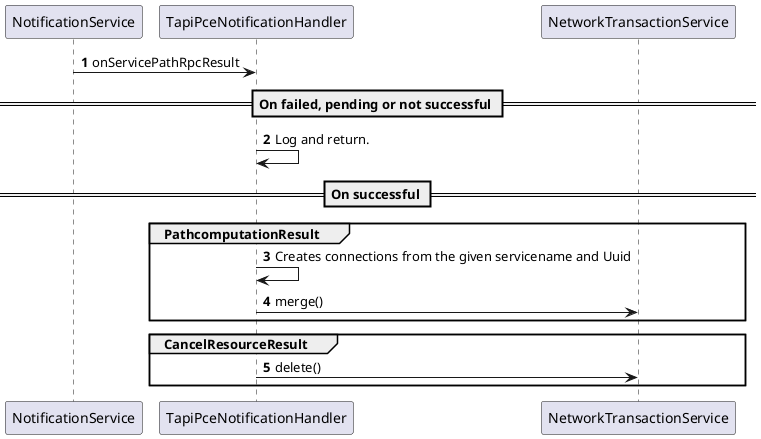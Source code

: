 @startuml
'https://plantuml.com/sequence-diagram

autonumber

NotificationService -> TapiPceNotificationHandler: onServicePathRpcResult

== On failed, pending or not successful ==
TapiPceNotificationHandler -> TapiPceNotificationHandler: Log and return.

== On successful ==
group PathcomputationResult
    TapiPceNotificationHandler -> TapiPceNotificationHandler: Creates connections from the given servicename and Uuid
    TapiPceNotificationHandler -> NetworkTransactionService: merge()
end group

group CancelResourceResult
    TapiPceNotificationHandler -> NetworkTransactionService: delete()
end group

@enduml
